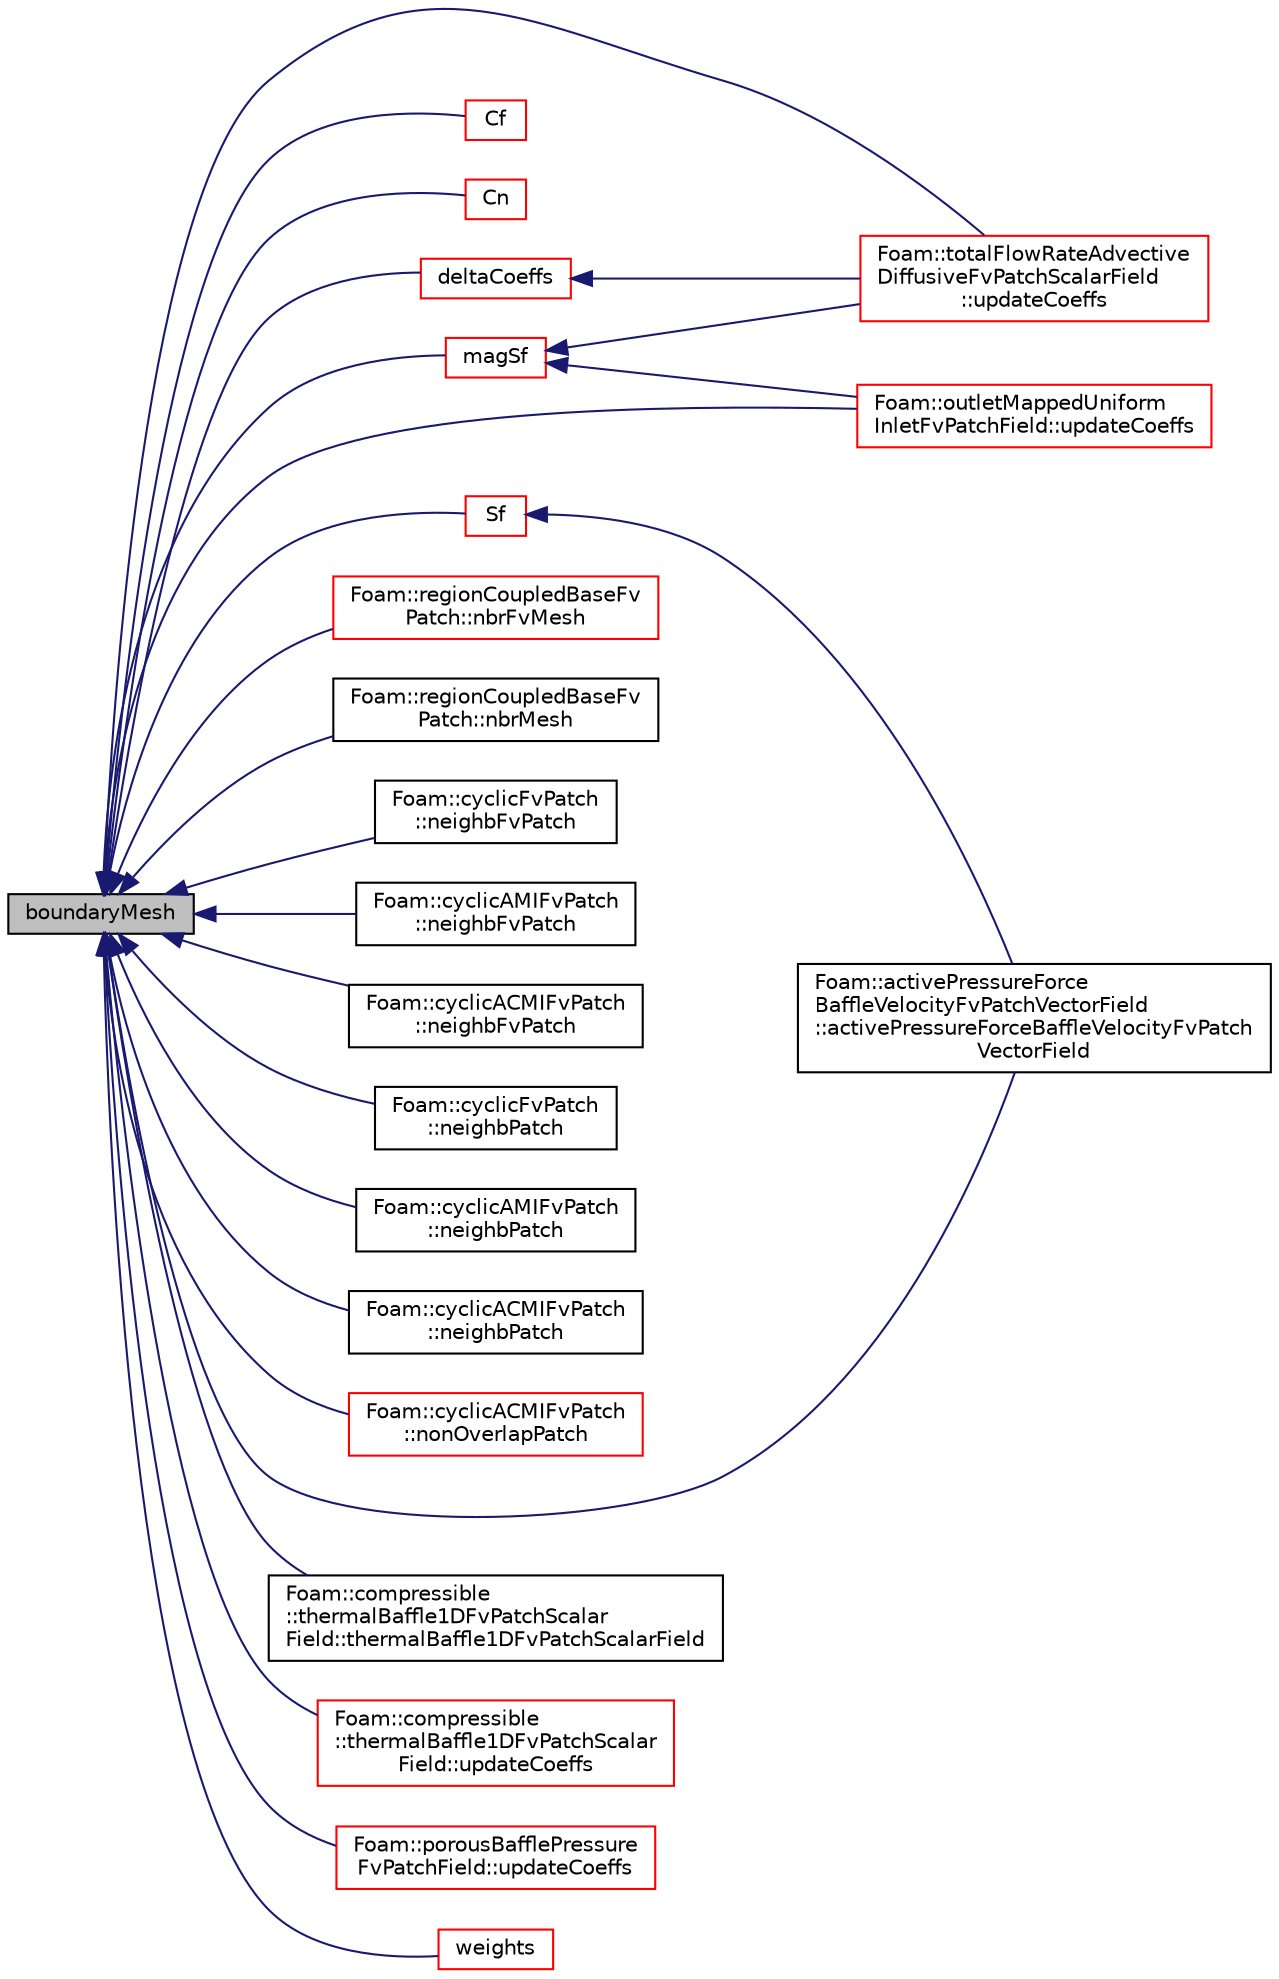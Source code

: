 digraph "boundaryMesh"
{
  bgcolor="transparent";
  edge [fontname="Helvetica",fontsize="10",labelfontname="Helvetica",labelfontsize="10"];
  node [fontname="Helvetica",fontsize="10",shape=record];
  rankdir="LR";
  Node1 [label="boundaryMesh",height=0.2,width=0.4,color="black", fillcolor="grey75", style="filled", fontcolor="black"];
  Node1 -> Node2 [dir="back",color="midnightblue",fontsize="10",style="solid",fontname="Helvetica"];
  Node2 [label="Foam::activePressureForce\lBaffleVelocityFvPatchVectorField\l::activePressureForceBaffleVelocityFvPatch\lVectorField",height=0.2,width=0.4,color="black",URL="$a00017.html#a6b9ac24a7ff938dc417125cb1444bb5e",tooltip="Construct from patch, internal field and dictionary. "];
  Node1 -> Node3 [dir="back",color="midnightblue",fontsize="10",style="solid",fontname="Helvetica"];
  Node3 [label="Cf",height=0.2,width=0.4,color="red",URL="$a00898.html#aae490bbff628cade44818839b3fe93bf",tooltip="Return face centres. "];
  Node1 -> Node4 [dir="back",color="midnightblue",fontsize="10",style="solid",fontname="Helvetica"];
  Node4 [label="Cn",height=0.2,width=0.4,color="red",URL="$a00898.html#a94b8646f3fa7eae7be87b04fd1b0293d",tooltip="Return neighbour cell centres. "];
  Node1 -> Node5 [dir="back",color="midnightblue",fontsize="10",style="solid",fontname="Helvetica"];
  Node5 [label="deltaCoeffs",height=0.2,width=0.4,color="red",URL="$a00898.html#a68566c15658234b1c4c972ff9bfcee26",tooltip="Return the face - cell distance coeffient. "];
  Node5 -> Node6 [dir="back",color="midnightblue",fontsize="10",style="solid",fontname="Helvetica"];
  Node6 [label="Foam::totalFlowRateAdvective\lDiffusiveFvPatchScalarField\l::updateCoeffs",height=0.2,width=0.4,color="red",URL="$a02715.html#a7e24eafac629d3733181cd942d4c902f",tooltip="Update the coefficients associated with the patch field. "];
  Node1 -> Node7 [dir="back",color="midnightblue",fontsize="10",style="solid",fontname="Helvetica"];
  Node7 [label="magSf",height=0.2,width=0.4,color="red",URL="$a00898.html#af3911113e534bb184d697a9add80c55c",tooltip="Return face area magnitudes. "];
  Node7 -> Node8 [dir="back",color="midnightblue",fontsize="10",style="solid",fontname="Helvetica"];
  Node8 [label="Foam::outletMappedUniform\lInletFvPatchField::updateCoeffs",height=0.2,width=0.4,color="red",URL="$a01787.html#a7e24eafac629d3733181cd942d4c902f",tooltip="Update the coefficients associated with the patch field. "];
  Node7 -> Node6 [dir="back",color="midnightblue",fontsize="10",style="solid",fontname="Helvetica"];
  Node1 -> Node9 [dir="back",color="midnightblue",fontsize="10",style="solid",fontname="Helvetica"];
  Node9 [label="Foam::regionCoupledBaseFv\lPatch::nbrFvMesh",height=0.2,width=0.4,color="red",URL="$a02166.html#a1b5042a0b7ff71c6c08eec863b539718",tooltip="Returns fvMesh. "];
  Node1 -> Node10 [dir="back",color="midnightblue",fontsize="10",style="solid",fontname="Helvetica"];
  Node10 [label="Foam::regionCoupledBaseFv\lPatch::nbrMesh",height=0.2,width=0.4,color="black",URL="$a02166.html#afe312951e2f813f117176130b024f8ba",tooltip="Returns neighbour polyMesh. "];
  Node1 -> Node11 [dir="back",color="midnightblue",fontsize="10",style="solid",fontname="Helvetica"];
  Node11 [label="Foam::cyclicFvPatch\l::neighbFvPatch",height=0.2,width=0.4,color="black",URL="$a00482.html#a3379be796c0a127e8f0fa0e225cd9793"];
  Node1 -> Node12 [dir="back",color="midnightblue",fontsize="10",style="solid",fontname="Helvetica"];
  Node12 [label="Foam::cyclicAMIFvPatch\l::neighbFvPatch",height=0.2,width=0.4,color="black",URL="$a00472.html#ae0ad3c0377f08c40c4368f4e0461f334"];
  Node1 -> Node13 [dir="back",color="midnightblue",fontsize="10",style="solid",fontname="Helvetica"];
  Node13 [label="Foam::cyclicACMIFvPatch\l::neighbFvPatch",height=0.2,width=0.4,color="black",URL="$a00462.html#a2ff2ff75c432e7f0d1c0453404df7bb0"];
  Node1 -> Node14 [dir="back",color="midnightblue",fontsize="10",style="solid",fontname="Helvetica"];
  Node14 [label="Foam::cyclicFvPatch\l::neighbPatch",height=0.2,width=0.4,color="black",URL="$a00482.html#a8c775c139948a10c96471aa25f8c1337",tooltip="Return processor number. "];
  Node1 -> Node15 [dir="back",color="midnightblue",fontsize="10",style="solid",fontname="Helvetica"];
  Node15 [label="Foam::cyclicAMIFvPatch\l::neighbPatch",height=0.2,width=0.4,color="black",URL="$a00472.html#a7427cebac51fceb9d4824f22e7726d7b",tooltip="Return processor number. "];
  Node1 -> Node16 [dir="back",color="midnightblue",fontsize="10",style="solid",fontname="Helvetica"];
  Node16 [label="Foam::cyclicACMIFvPatch\l::neighbPatch",height=0.2,width=0.4,color="black",URL="$a00462.html#a256d7a778b00e927d67129b7d1fe9a60",tooltip="Return neighbour fvPatch. "];
  Node1 -> Node17 [dir="back",color="midnightblue",fontsize="10",style="solid",fontname="Helvetica"];
  Node17 [label="Foam::cyclicACMIFvPatch\l::nonOverlapPatch",height=0.2,width=0.4,color="red",URL="$a00462.html#a117a7f34e460a6c89bba627b490fc7f0",tooltip="Return non-overlapping fvPatch. "];
  Node1 -> Node18 [dir="back",color="midnightblue",fontsize="10",style="solid",fontname="Helvetica"];
  Node18 [label="Sf",height=0.2,width=0.4,color="red",URL="$a00898.html#a3113bc602401d965fc6f373b993f0690",tooltip="Return face area vectors. "];
  Node18 -> Node2 [dir="back",color="midnightblue",fontsize="10",style="solid",fontname="Helvetica"];
  Node1 -> Node19 [dir="back",color="midnightblue",fontsize="10",style="solid",fontname="Helvetica"];
  Node19 [label="Foam::compressible\l::thermalBaffle1DFvPatchScalar\lField::thermalBaffle1DFvPatchScalarField",height=0.2,width=0.4,color="black",URL="$a02655.html#a61bfdceeacbdd2302ed4cdcc8eb30346",tooltip="Construct as copy setting internal field reference. "];
  Node1 -> Node6 [dir="back",color="midnightblue",fontsize="10",style="solid",fontname="Helvetica"];
  Node1 -> Node8 [dir="back",color="midnightblue",fontsize="10",style="solid",fontname="Helvetica"];
  Node1 -> Node20 [dir="back",color="midnightblue",fontsize="10",style="solid",fontname="Helvetica"];
  Node20 [label="Foam::compressible\l::thermalBaffle1DFvPatchScalar\lField::updateCoeffs",height=0.2,width=0.4,color="red",URL="$a02655.html#a7e24eafac629d3733181cd942d4c902f",tooltip="Update the coefficients associated with the patch field. "];
  Node1 -> Node21 [dir="back",color="midnightblue",fontsize="10",style="solid",fontname="Helvetica"];
  Node21 [label="Foam::porousBafflePressure\lFvPatchField::updateCoeffs",height=0.2,width=0.4,color="red",URL="$a01981.html#a7e24eafac629d3733181cd942d4c902f",tooltip="Update the coefficients associated with the patch field. "];
  Node1 -> Node22 [dir="back",color="midnightblue",fontsize="10",style="solid",fontname="Helvetica"];
  Node22 [label="weights",height=0.2,width=0.4,color="red",URL="$a00898.html#ad4c3367f0165da9306aa5c0f232a78bd",tooltip="Return patch weighting factors. "];
}
